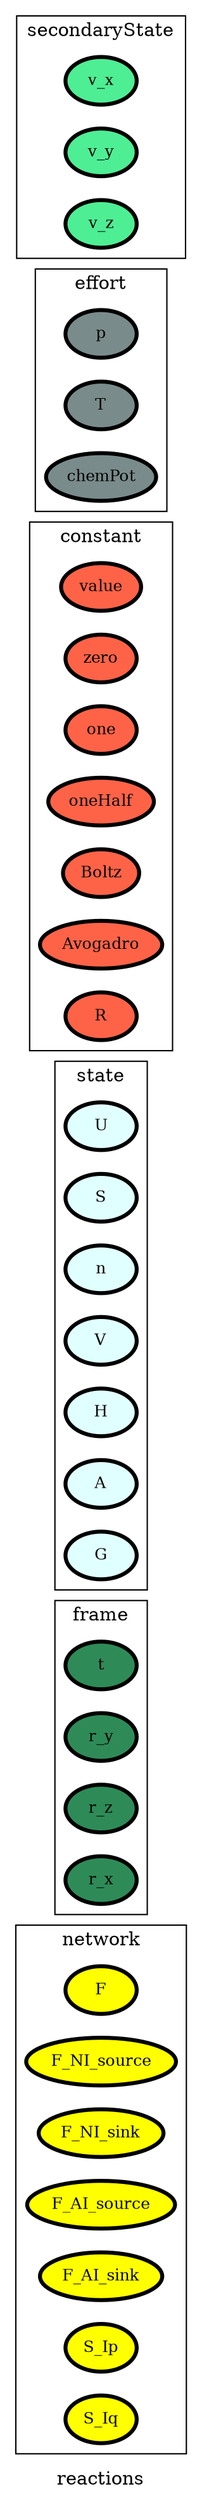 digraph reactions {
label=reactions;
rankdir=LR;
subgraph cluster_reactions___network {
label=network;
rankdir=LR;
V_2 [fillcolor=yellow, fontsize=12, label=F, penwidth=3, style=filled];
V_3 [fillcolor=yellow, fontsize=12, label=F_NI_source, penwidth=3, style=filled];
V_4 [fillcolor=yellow, fontsize=12, label=F_NI_sink, penwidth=3, style=filled];
V_5 [fillcolor=yellow, fontsize=12, label=F_AI_source, penwidth=3, style=filled];
V_6 [fillcolor=yellow, fontsize=12, label=F_AI_sink, penwidth=3, style=filled];
V_7 [fillcolor=yellow, fontsize=12, label=S_Ip, penwidth=3, style=filled];
V_8 [fillcolor=yellow, fontsize=12, label=S_Iq, penwidth=3, style=filled];
}

subgraph cluster_reactions___differenceOperator {
label=differenceOperator;
rankdir=LR;
}

subgraph cluster_reactions___frame {
label=frame;
rankdir=LR;
V_1 [fillcolor=seagreen4, fontsize=12, label=t, penwidth=3, style=filled];
V_10 [fillcolor=seagreen4, fontsize=12, label=r_y, penwidth=3, style=filled];
V_11 [fillcolor=seagreen4, fontsize=12, label=r_z, penwidth=3, style=filled];
V_9 [fillcolor=seagreen4, fontsize=12, label=r_x, penwidth=3, style=filled];
}

subgraph cluster_reactions___state {
label=state;
rankdir=LR;
V_105 [fillcolor=lightcyan, fontsize=12, label=U, penwidth=3, style=filled];
V_106 [fillcolor=lightcyan, fontsize=12, label=S, penwidth=3, style=filled];
V_107 [fillcolor=lightcyan, fontsize=12, label=n, penwidth=3, style=filled];
V_108 [fillcolor=lightcyan, fontsize=12, label=V, penwidth=3, style=filled];
V_112 [fillcolor=lightcyan, fontsize=12, label=H, penwidth=3, style=filled];
V_113 [fillcolor=lightcyan, fontsize=12, label=A, penwidth=3, style=filled];
V_114 [fillcolor=lightcyan, fontsize=12, label=G, penwidth=3, style=filled];
}

subgraph cluster_reactions___constant {
label=constant;
rankdir=LR;
V_101 [fillcolor=tomato, fontsize=12, label=value, penwidth=3, style=filled];
V_102 [fillcolor=tomato, fontsize=12, label=zero, penwidth=3, style=filled];
V_103 [fillcolor=tomato, fontsize=12, label=one, penwidth=3, style=filled];
V_104 [fillcolor=tomato, fontsize=12, label=oneHalf, penwidth=3, style=filled];
V_118 [fillcolor=tomato, fontsize=12, label=Boltz, penwidth=3, style=filled];
V_119 [fillcolor=tomato, fontsize=12, label=Avogadro, penwidth=3, style=filled];
V_120 [fillcolor=tomato, fontsize=12, label=R, penwidth=3, style=filled];
}

subgraph cluster_reactions___effort {
label=effort;
rankdir=LR;
V_109 [fillcolor=lightcyan4, fontsize=12, label=p, penwidth=3, style=filled];
V_110 [fillcolor=lightcyan4, fontsize=12, label=T, penwidth=3, style=filled];
V_111 [fillcolor=lightcyan4, fontsize=12, label=chemPot, penwidth=3, style=filled];
}

subgraph cluster_reactions___secondaryState {
label=secondaryState;
rankdir=LR;
V_115 [fillcolor=seagreen2, fontsize=12, label=v_x, penwidth=3, style=filled];
V_116 [fillcolor=seagreen2, fontsize=12, label=v_y, penwidth=3, style=filled];
V_117 [fillcolor=seagreen2, fontsize=12, label=v_z, penwidth=3, style=filled];
}

subgraph cluster_reactions___diffState {
label=diffState;
rankdir=LR;
}

subgraph cluster_reactions___properties {
label=properties;
rankdir=LR;
}

subgraph cluster_reactions___conversion {
label=conversion;
rankdir=LR;
}

}
